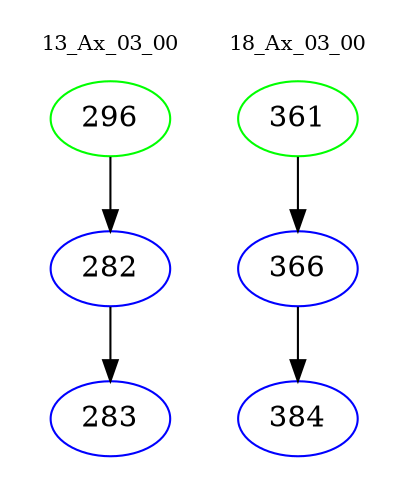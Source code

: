 digraph{
subgraph cluster_0 {
color = white
label = "13_Ax_03_00";
fontsize=10;
T0_296 [label="296", color="green"]
T0_296 -> T0_282 [color="black"]
T0_282 [label="282", color="blue"]
T0_282 -> T0_283 [color="black"]
T0_283 [label="283", color="blue"]
}
subgraph cluster_1 {
color = white
label = "18_Ax_03_00";
fontsize=10;
T1_361 [label="361", color="green"]
T1_361 -> T1_366 [color="black"]
T1_366 [label="366", color="blue"]
T1_366 -> T1_384 [color="black"]
T1_384 [label="384", color="blue"]
}
}
